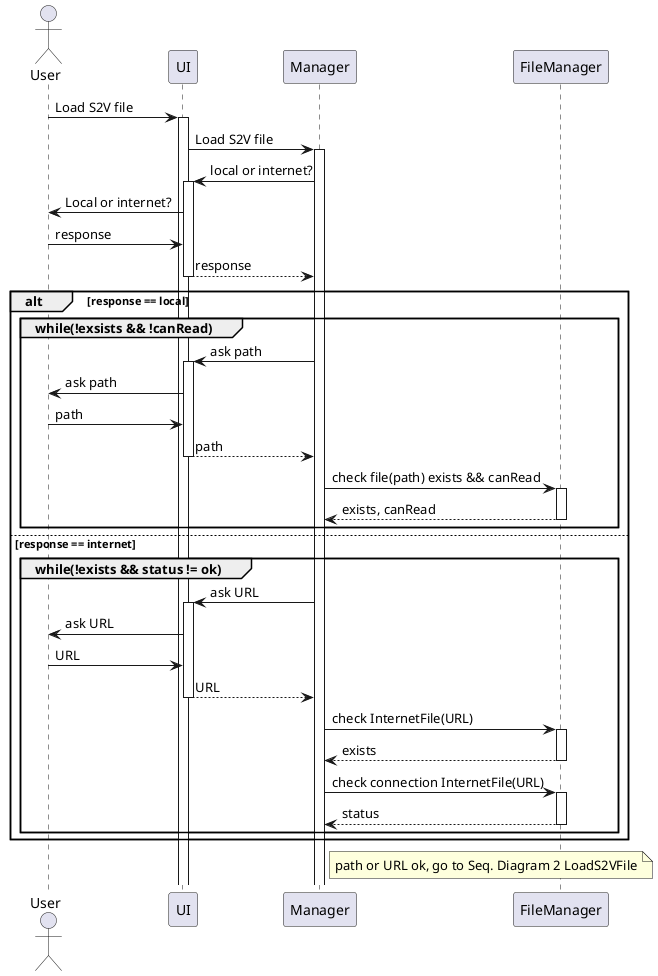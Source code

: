 @startuml
actor User
User -> UI++:Load S2V file
UI -> Manager ++:Load S2V file
Manager -> UI++: local or internet?
UI -> User: Local or internet?
User -> UI :response
return response

alt response == local
    group while(!exsists && !canRead)
    Manager -> UI++: ask path
    UI -> User: ask path
    User -> UI: path
    return path
    Manager -> FileManager++: check file(path) exists && canRead
    return exists, canRead
    end
else response == internet 
    group while(!exists && status != ok)
    Manager -> UI++: ask URL
    UI -> User: ask URL
    User -> UI: URL
    return URL
    Manager -> FileManager ++: check InternetFile(URL)
    return exists
    Manager -> FileManager ++: check connection InternetFile(URL)
    return status
    end
end


note right of Manager: path or URL ok, go to Seq. Diagram 2 LoadS2VFile

@enduml
